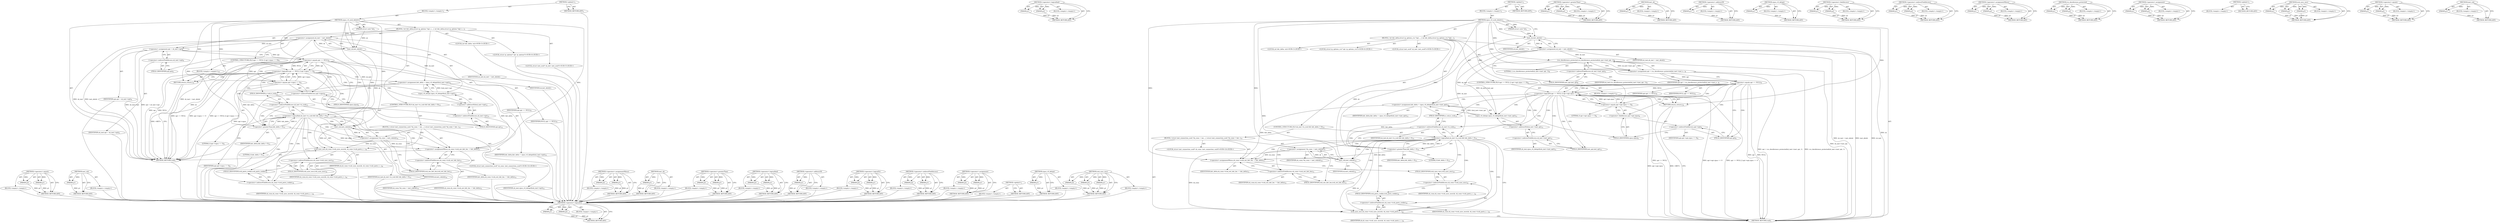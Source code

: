 digraph "inet_csk" {
vulnerable_113 [label=<(METHOD,&lt;operator&gt;.equals)>];
vulnerable_114 [label=<(PARAM,p1)>];
vulnerable_115 [label=<(PARAM,p2)>];
vulnerable_116 [label=<(BLOCK,&lt;empty&gt;,&lt;empty&gt;)>];
vulnerable_117 [label=<(METHOD_RETURN,ANY)>];
vulnerable_136 [label=<(METHOD,inet_csk)>];
vulnerable_137 [label=<(PARAM,p1)>];
vulnerable_138 [label=<(BLOCK,&lt;empty&gt;,&lt;empty&gt;)>];
vulnerable_139 [label=<(METHOD_RETURN,ANY)>];
vulnerable_6 [label=<(METHOD,&lt;global&gt;)<SUB>1</SUB>>];
vulnerable_7 [label=<(BLOCK,&lt;empty&gt;,&lt;empty&gt;)<SUB>1</SUB>>];
vulnerable_8 [label=<(METHOD,cipso_v4_sock_delattr)<SUB>1</SUB>>];
vulnerable_9 [label=<(PARAM,struct sock *sk)<SUB>1</SUB>>];
vulnerable_10 [label=<(BLOCK,{
 	int hdr_delta;
	struct ip_options *opt;
 	s...,{
 	int hdr_delta;
	struct ip_options *opt;
 	s...)<SUB>2</SUB>>];
vulnerable_11 [label="<(LOCAL,int hdr_delta: int)<SUB>3</SUB>>"];
vulnerable_12 [label="<(LOCAL,struct ip_options* opt: ip_options*)<SUB>4</SUB>>"];
vulnerable_13 [label="<(LOCAL,struct inet_sock* sk_inet: inet_sock*)<SUB>5</SUB>>"];
vulnerable_14 [label=<(&lt;operator&gt;.assignment,sk_inet = inet_sk(sk))<SUB>7</SUB>>];
vulnerable_15 [label=<(IDENTIFIER,sk_inet,sk_inet = inet_sk(sk))<SUB>7</SUB>>];
vulnerable_16 [label=<(inet_sk,inet_sk(sk))<SUB>7</SUB>>];
vulnerable_17 [label=<(IDENTIFIER,sk,inet_sk(sk))<SUB>7</SUB>>];
vulnerable_18 [label=<(&lt;operator&gt;.assignment,opt = sk_inet-&gt;opt)<SUB>8</SUB>>];
vulnerable_19 [label=<(IDENTIFIER,opt,opt = sk_inet-&gt;opt)<SUB>8</SUB>>];
vulnerable_20 [label=<(&lt;operator&gt;.indirectFieldAccess,sk_inet-&gt;opt)<SUB>8</SUB>>];
vulnerable_21 [label=<(IDENTIFIER,sk_inet,opt = sk_inet-&gt;opt)<SUB>8</SUB>>];
vulnerable_22 [label=<(FIELD_IDENTIFIER,opt,opt)<SUB>8</SUB>>];
vulnerable_23 [label=<(CONTROL_STRUCTURE,IF,if (opt == NULL || opt-&gt;cipso == 0))<SUB>9</SUB>>];
vulnerable_24 [label=<(&lt;operator&gt;.logicalOr,opt == NULL || opt-&gt;cipso == 0)<SUB>9</SUB>>];
vulnerable_25 [label=<(&lt;operator&gt;.equals,opt == NULL)<SUB>9</SUB>>];
vulnerable_26 [label=<(IDENTIFIER,opt,opt == NULL)<SUB>9</SUB>>];
vulnerable_27 [label=<(IDENTIFIER,NULL,opt == NULL)<SUB>9</SUB>>];
vulnerable_28 [label=<(&lt;operator&gt;.equals,opt-&gt;cipso == 0)<SUB>9</SUB>>];
vulnerable_29 [label=<(&lt;operator&gt;.indirectFieldAccess,opt-&gt;cipso)<SUB>9</SUB>>];
vulnerable_30 [label=<(IDENTIFIER,opt,opt-&gt;cipso == 0)<SUB>9</SUB>>];
vulnerable_31 [label=<(FIELD_IDENTIFIER,cipso,cipso)<SUB>9</SUB>>];
vulnerable_32 [label=<(LITERAL,0,opt-&gt;cipso == 0)<SUB>9</SUB>>];
vulnerable_33 [label=<(BLOCK,&lt;empty&gt;,&lt;empty&gt;)<SUB>10</SUB>>];
vulnerable_34 [label=<(RETURN,return;,return;)<SUB>10</SUB>>];
vulnerable_35 [label=<(&lt;operator&gt;.assignment,hdr_delta = cipso_v4_delopt(&amp;sk_inet-&gt;opt))<SUB>12</SUB>>];
vulnerable_36 [label=<(IDENTIFIER,hdr_delta,hdr_delta = cipso_v4_delopt(&amp;sk_inet-&gt;opt))<SUB>12</SUB>>];
vulnerable_37 [label=<(cipso_v4_delopt,cipso_v4_delopt(&amp;sk_inet-&gt;opt))<SUB>12</SUB>>];
vulnerable_38 [label=<(&lt;operator&gt;.addressOf,&amp;sk_inet-&gt;opt)<SUB>12</SUB>>];
vulnerable_39 [label=<(&lt;operator&gt;.indirectFieldAccess,sk_inet-&gt;opt)<SUB>12</SUB>>];
vulnerable_40 [label=<(IDENTIFIER,sk_inet,cipso_v4_delopt(&amp;sk_inet-&gt;opt))<SUB>12</SUB>>];
vulnerable_41 [label=<(FIELD_IDENTIFIER,opt,opt)<SUB>12</SUB>>];
vulnerable_42 [label=<(CONTROL_STRUCTURE,IF,if (sk_inet-&gt;is_icsk &amp;&amp; hdr_delta &gt; 0))<SUB>13</SUB>>];
vulnerable_43 [label=<(&lt;operator&gt;.logicalAnd,sk_inet-&gt;is_icsk &amp;&amp; hdr_delta &gt; 0)<SUB>13</SUB>>];
vulnerable_44 [label=<(&lt;operator&gt;.indirectFieldAccess,sk_inet-&gt;is_icsk)<SUB>13</SUB>>];
vulnerable_45 [label=<(IDENTIFIER,sk_inet,sk_inet-&gt;is_icsk &amp;&amp; hdr_delta &gt; 0)<SUB>13</SUB>>];
vulnerable_46 [label=<(FIELD_IDENTIFIER,is_icsk,is_icsk)<SUB>13</SUB>>];
vulnerable_47 [label=<(&lt;operator&gt;.greaterThan,hdr_delta &gt; 0)<SUB>13</SUB>>];
vulnerable_48 [label=<(IDENTIFIER,hdr_delta,hdr_delta &gt; 0)<SUB>13</SUB>>];
vulnerable_49 [label=<(LITERAL,0,hdr_delta &gt; 0)<SUB>13</SUB>>];
vulnerable_50 [label=<(BLOCK,{
 		struct inet_connection_sock *sk_conn = ine...,{
 		struct inet_connection_sock *sk_conn = ine...)<SUB>13</SUB>>];
vulnerable_51 [label="<(LOCAL,struct inet_connection_sock* sk_conn: inet_connection_sock*)<SUB>14</SUB>>"];
vulnerable_52 [label=<(&lt;operator&gt;.assignment,*sk_conn = inet_csk(sk))<SUB>14</SUB>>];
vulnerable_53 [label=<(IDENTIFIER,sk_conn,*sk_conn = inet_csk(sk))<SUB>14</SUB>>];
vulnerable_54 [label=<(inet_csk,inet_csk(sk))<SUB>14</SUB>>];
vulnerable_55 [label=<(IDENTIFIER,sk,inet_csk(sk))<SUB>14</SUB>>];
vulnerable_56 [label=<(&lt;operator&gt;.assignmentMinus,sk_conn-&gt;icsk_ext_hdr_len -= hdr_delta)<SUB>15</SUB>>];
vulnerable_57 [label=<(&lt;operator&gt;.indirectFieldAccess,sk_conn-&gt;icsk_ext_hdr_len)<SUB>15</SUB>>];
vulnerable_58 [label=<(IDENTIFIER,sk_conn,sk_conn-&gt;icsk_ext_hdr_len -= hdr_delta)<SUB>15</SUB>>];
vulnerable_59 [label=<(FIELD_IDENTIFIER,icsk_ext_hdr_len,icsk_ext_hdr_len)<SUB>15</SUB>>];
vulnerable_60 [label=<(IDENTIFIER,hdr_delta,sk_conn-&gt;icsk_ext_hdr_len -= hdr_delta)<SUB>15</SUB>>];
vulnerable_61 [label=<(icsk_sync_mss,sk_conn-&gt;icsk_sync_mss(sk, sk_conn-&gt;icsk_pmtu_c...)<SUB>16</SUB>>];
vulnerable_62 [label=<(&lt;operator&gt;.indirectFieldAccess,sk_conn-&gt;icsk_sync_mss)<SUB>16</SUB>>];
vulnerable_63 [label=<(IDENTIFIER,sk_conn,sk_conn-&gt;icsk_sync_mss(sk, sk_conn-&gt;icsk_pmtu_c...)<SUB>16</SUB>>];
vulnerable_64 [label=<(FIELD_IDENTIFIER,icsk_sync_mss,icsk_sync_mss)<SUB>16</SUB>>];
vulnerable_65 [label=<(IDENTIFIER,sk,sk_conn-&gt;icsk_sync_mss(sk, sk_conn-&gt;icsk_pmtu_c...)<SUB>16</SUB>>];
vulnerable_66 [label=<(&lt;operator&gt;.indirectFieldAccess,sk_conn-&gt;icsk_pmtu_cookie)<SUB>16</SUB>>];
vulnerable_67 [label=<(IDENTIFIER,sk_conn,sk_conn-&gt;icsk_sync_mss(sk, sk_conn-&gt;icsk_pmtu_c...)<SUB>16</SUB>>];
vulnerable_68 [label=<(FIELD_IDENTIFIER,icsk_pmtu_cookie,icsk_pmtu_cookie)<SUB>16</SUB>>];
vulnerable_69 [label=<(METHOD_RETURN,void)<SUB>1</SUB>>];
vulnerable_71 [label=<(METHOD_RETURN,ANY)<SUB>1</SUB>>];
vulnerable_140 [label=<(METHOD,&lt;operator&gt;.assignmentMinus)>];
vulnerable_141 [label=<(PARAM,p1)>];
vulnerable_142 [label=<(PARAM,p2)>];
vulnerable_143 [label=<(BLOCK,&lt;empty&gt;,&lt;empty&gt;)>];
vulnerable_144 [label=<(METHOD_RETURN,ANY)>];
vulnerable_99 [label=<(METHOD,inet_sk)>];
vulnerable_100 [label=<(PARAM,p1)>];
vulnerable_101 [label=<(BLOCK,&lt;empty&gt;,&lt;empty&gt;)>];
vulnerable_102 [label=<(METHOD_RETURN,ANY)>];
vulnerable_131 [label=<(METHOD,&lt;operator&gt;.greaterThan)>];
vulnerable_132 [label=<(PARAM,p1)>];
vulnerable_133 [label=<(PARAM,p2)>];
vulnerable_134 [label=<(BLOCK,&lt;empty&gt;,&lt;empty&gt;)>];
vulnerable_135 [label=<(METHOD_RETURN,ANY)>];
vulnerable_126 [label=<(METHOD,&lt;operator&gt;.logicalAnd)>];
vulnerable_127 [label=<(PARAM,p1)>];
vulnerable_128 [label=<(PARAM,p2)>];
vulnerable_129 [label=<(BLOCK,&lt;empty&gt;,&lt;empty&gt;)>];
vulnerable_130 [label=<(METHOD_RETURN,ANY)>];
vulnerable_122 [label=<(METHOD,&lt;operator&gt;.addressOf)>];
vulnerable_123 [label=<(PARAM,p1)>];
vulnerable_124 [label=<(BLOCK,&lt;empty&gt;,&lt;empty&gt;)>];
vulnerable_125 [label=<(METHOD_RETURN,ANY)>];
vulnerable_108 [label=<(METHOD,&lt;operator&gt;.logicalOr)>];
vulnerable_109 [label=<(PARAM,p1)>];
vulnerable_110 [label=<(PARAM,p2)>];
vulnerable_111 [label=<(BLOCK,&lt;empty&gt;,&lt;empty&gt;)>];
vulnerable_112 [label=<(METHOD_RETURN,ANY)>];
vulnerable_103 [label=<(METHOD,&lt;operator&gt;.indirectFieldAccess)>];
vulnerable_104 [label=<(PARAM,p1)>];
vulnerable_105 [label=<(PARAM,p2)>];
vulnerable_106 [label=<(BLOCK,&lt;empty&gt;,&lt;empty&gt;)>];
vulnerable_107 [label=<(METHOD_RETURN,ANY)>];
vulnerable_94 [label=<(METHOD,&lt;operator&gt;.assignment)>];
vulnerable_95 [label=<(PARAM,p1)>];
vulnerable_96 [label=<(PARAM,p2)>];
vulnerable_97 [label=<(BLOCK,&lt;empty&gt;,&lt;empty&gt;)>];
vulnerable_98 [label=<(METHOD_RETURN,ANY)>];
vulnerable_88 [label=<(METHOD,&lt;global&gt;)<SUB>1</SUB>>];
vulnerable_89 [label=<(BLOCK,&lt;empty&gt;,&lt;empty&gt;)>];
vulnerable_90 [label=<(METHOD_RETURN,ANY)>];
vulnerable_118 [label=<(METHOD,cipso_v4_delopt)>];
vulnerable_119 [label=<(PARAM,p1)>];
vulnerable_120 [label=<(BLOCK,&lt;empty&gt;,&lt;empty&gt;)>];
vulnerable_121 [label=<(METHOD_RETURN,ANY)>];
vulnerable_145 [label=<(METHOD,icsk_sync_mss)>];
vulnerable_146 [label=<(PARAM,p1)>];
vulnerable_147 [label=<(PARAM,p2)>];
vulnerable_148 [label=<(PARAM,p3)>];
vulnerable_149 [label=<(BLOCK,&lt;empty&gt;,&lt;empty&gt;)>];
vulnerable_150 [label=<(METHOD_RETURN,ANY)>];
fixed_117 [label=<(METHOD,&lt;operator&gt;.logicalOr)>];
fixed_118 [label=<(PARAM,p1)>];
fixed_119 [label=<(PARAM,p2)>];
fixed_120 [label=<(BLOCK,&lt;empty&gt;,&lt;empty&gt;)>];
fixed_121 [label=<(METHOD_RETURN,ANY)>];
fixed_140 [label=<(METHOD,&lt;operator&gt;.logicalAnd)>];
fixed_141 [label=<(PARAM,p1)>];
fixed_142 [label=<(PARAM,p2)>];
fixed_143 [label=<(BLOCK,&lt;empty&gt;,&lt;empty&gt;)>];
fixed_144 [label=<(METHOD_RETURN,ANY)>];
fixed_6 [label=<(METHOD,&lt;global&gt;)<SUB>1</SUB>>];
fixed_7 [label=<(BLOCK,&lt;empty&gt;,&lt;empty&gt;)<SUB>1</SUB>>];
fixed_8 [label=<(METHOD,cipso_v4_sock_delattr)<SUB>1</SUB>>];
fixed_9 [label=<(PARAM,struct sock *sk)<SUB>1</SUB>>];
fixed_10 [label=<(BLOCK,{
 	int hdr_delta;
	struct ip_options_rcu *opt;...,{
 	int hdr_delta;
	struct ip_options_rcu *opt;...)<SUB>2</SUB>>];
fixed_11 [label="<(LOCAL,int hdr_delta: int)<SUB>3</SUB>>"];
fixed_12 [label="<(LOCAL,struct ip_options_rcu* opt: ip_options_rcu*)<SUB>4</SUB>>"];
fixed_13 [label="<(LOCAL,struct inet_sock* sk_inet: inet_sock*)<SUB>5</SUB>>"];
fixed_14 [label=<(&lt;operator&gt;.assignment,sk_inet = inet_sk(sk))<SUB>7</SUB>>];
fixed_15 [label=<(IDENTIFIER,sk_inet,sk_inet = inet_sk(sk))<SUB>7</SUB>>];
fixed_16 [label=<(inet_sk,inet_sk(sk))<SUB>7</SUB>>];
fixed_17 [label=<(IDENTIFIER,sk,inet_sk(sk))<SUB>7</SUB>>];
fixed_18 [label=<(&lt;operator&gt;.assignment,opt = rcu_dereference_protected(sk_inet-&gt;inet_o...)<SUB>8</SUB>>];
fixed_19 [label=<(IDENTIFIER,opt,opt = rcu_dereference_protected(sk_inet-&gt;inet_o...)<SUB>8</SUB>>];
fixed_20 [label=<(rcu_dereference_protected,rcu_dereference_protected(sk_inet-&gt;inet_opt, 1))<SUB>8</SUB>>];
fixed_21 [label=<(&lt;operator&gt;.indirectFieldAccess,sk_inet-&gt;inet_opt)<SUB>8</SUB>>];
fixed_22 [label=<(IDENTIFIER,sk_inet,rcu_dereference_protected(sk_inet-&gt;inet_opt, 1))<SUB>8</SUB>>];
fixed_23 [label=<(FIELD_IDENTIFIER,inet_opt,inet_opt)<SUB>8</SUB>>];
fixed_24 [label=<(LITERAL,1,rcu_dereference_protected(sk_inet-&gt;inet_opt, 1))<SUB>8</SUB>>];
fixed_25 [label=<(CONTROL_STRUCTURE,IF,if (opt == NULL || opt-&gt;opt.cipso == 0))<SUB>9</SUB>>];
fixed_26 [label=<(&lt;operator&gt;.logicalOr,opt == NULL || opt-&gt;opt.cipso == 0)<SUB>9</SUB>>];
fixed_27 [label=<(&lt;operator&gt;.equals,opt == NULL)<SUB>9</SUB>>];
fixed_28 [label=<(IDENTIFIER,opt,opt == NULL)<SUB>9</SUB>>];
fixed_29 [label=<(IDENTIFIER,NULL,opt == NULL)<SUB>9</SUB>>];
fixed_30 [label=<(&lt;operator&gt;.equals,opt-&gt;opt.cipso == 0)<SUB>9</SUB>>];
fixed_31 [label=<(&lt;operator&gt;.fieldAccess,opt-&gt;opt.cipso)<SUB>9</SUB>>];
fixed_32 [label=<(&lt;operator&gt;.indirectFieldAccess,opt-&gt;opt)<SUB>9</SUB>>];
fixed_33 [label=<(IDENTIFIER,opt,opt-&gt;opt.cipso == 0)<SUB>9</SUB>>];
fixed_34 [label=<(FIELD_IDENTIFIER,opt,opt)<SUB>9</SUB>>];
fixed_35 [label=<(FIELD_IDENTIFIER,cipso,cipso)<SUB>9</SUB>>];
fixed_36 [label=<(LITERAL,0,opt-&gt;opt.cipso == 0)<SUB>9</SUB>>];
fixed_37 [label=<(BLOCK,&lt;empty&gt;,&lt;empty&gt;)<SUB>10</SUB>>];
fixed_38 [label=<(RETURN,return;,return;)<SUB>10</SUB>>];
fixed_39 [label=<(&lt;operator&gt;.assignment,hdr_delta = cipso_v4_delopt(&amp;sk_inet-&gt;inet_opt))<SUB>12</SUB>>];
fixed_40 [label=<(IDENTIFIER,hdr_delta,hdr_delta = cipso_v4_delopt(&amp;sk_inet-&gt;inet_opt))<SUB>12</SUB>>];
fixed_41 [label=<(cipso_v4_delopt,cipso_v4_delopt(&amp;sk_inet-&gt;inet_opt))<SUB>12</SUB>>];
fixed_42 [label=<(&lt;operator&gt;.addressOf,&amp;sk_inet-&gt;inet_opt)<SUB>12</SUB>>];
fixed_43 [label=<(&lt;operator&gt;.indirectFieldAccess,sk_inet-&gt;inet_opt)<SUB>12</SUB>>];
fixed_44 [label=<(IDENTIFIER,sk_inet,cipso_v4_delopt(&amp;sk_inet-&gt;inet_opt))<SUB>12</SUB>>];
fixed_45 [label=<(FIELD_IDENTIFIER,inet_opt,inet_opt)<SUB>12</SUB>>];
fixed_46 [label=<(CONTROL_STRUCTURE,IF,if (sk_inet-&gt;is_icsk &amp;&amp; hdr_delta &gt; 0))<SUB>13</SUB>>];
fixed_47 [label=<(&lt;operator&gt;.logicalAnd,sk_inet-&gt;is_icsk &amp;&amp; hdr_delta &gt; 0)<SUB>13</SUB>>];
fixed_48 [label=<(&lt;operator&gt;.indirectFieldAccess,sk_inet-&gt;is_icsk)<SUB>13</SUB>>];
fixed_49 [label=<(IDENTIFIER,sk_inet,sk_inet-&gt;is_icsk &amp;&amp; hdr_delta &gt; 0)<SUB>13</SUB>>];
fixed_50 [label=<(FIELD_IDENTIFIER,is_icsk,is_icsk)<SUB>13</SUB>>];
fixed_51 [label=<(&lt;operator&gt;.greaterThan,hdr_delta &gt; 0)<SUB>13</SUB>>];
fixed_52 [label=<(IDENTIFIER,hdr_delta,hdr_delta &gt; 0)<SUB>13</SUB>>];
fixed_53 [label=<(LITERAL,0,hdr_delta &gt; 0)<SUB>13</SUB>>];
fixed_54 [label=<(BLOCK,{
 		struct inet_connection_sock *sk_conn = ine...,{
 		struct inet_connection_sock *sk_conn = ine...)<SUB>13</SUB>>];
fixed_55 [label="<(LOCAL,struct inet_connection_sock* sk_conn: inet_connection_sock*)<SUB>14</SUB>>"];
fixed_56 [label=<(&lt;operator&gt;.assignment,*sk_conn = inet_csk(sk))<SUB>14</SUB>>];
fixed_57 [label=<(IDENTIFIER,sk_conn,*sk_conn = inet_csk(sk))<SUB>14</SUB>>];
fixed_58 [label=<(inet_csk,inet_csk(sk))<SUB>14</SUB>>];
fixed_59 [label=<(IDENTIFIER,sk,inet_csk(sk))<SUB>14</SUB>>];
fixed_60 [label=<(&lt;operator&gt;.assignmentMinus,sk_conn-&gt;icsk_ext_hdr_len -= hdr_delta)<SUB>15</SUB>>];
fixed_61 [label=<(&lt;operator&gt;.indirectFieldAccess,sk_conn-&gt;icsk_ext_hdr_len)<SUB>15</SUB>>];
fixed_62 [label=<(IDENTIFIER,sk_conn,sk_conn-&gt;icsk_ext_hdr_len -= hdr_delta)<SUB>15</SUB>>];
fixed_63 [label=<(FIELD_IDENTIFIER,icsk_ext_hdr_len,icsk_ext_hdr_len)<SUB>15</SUB>>];
fixed_64 [label=<(IDENTIFIER,hdr_delta,sk_conn-&gt;icsk_ext_hdr_len -= hdr_delta)<SUB>15</SUB>>];
fixed_65 [label=<(icsk_sync_mss,sk_conn-&gt;icsk_sync_mss(sk, sk_conn-&gt;icsk_pmtu_c...)<SUB>16</SUB>>];
fixed_66 [label=<(&lt;operator&gt;.indirectFieldAccess,sk_conn-&gt;icsk_sync_mss)<SUB>16</SUB>>];
fixed_67 [label=<(IDENTIFIER,sk_conn,sk_conn-&gt;icsk_sync_mss(sk, sk_conn-&gt;icsk_pmtu_c...)<SUB>16</SUB>>];
fixed_68 [label=<(FIELD_IDENTIFIER,icsk_sync_mss,icsk_sync_mss)<SUB>16</SUB>>];
fixed_69 [label=<(IDENTIFIER,sk,sk_conn-&gt;icsk_sync_mss(sk, sk_conn-&gt;icsk_pmtu_c...)<SUB>16</SUB>>];
fixed_70 [label=<(&lt;operator&gt;.indirectFieldAccess,sk_conn-&gt;icsk_pmtu_cookie)<SUB>16</SUB>>];
fixed_71 [label=<(IDENTIFIER,sk_conn,sk_conn-&gt;icsk_sync_mss(sk, sk_conn-&gt;icsk_pmtu_c...)<SUB>16</SUB>>];
fixed_72 [label=<(FIELD_IDENTIFIER,icsk_pmtu_cookie,icsk_pmtu_cookie)<SUB>16</SUB>>];
fixed_73 [label=<(METHOD_RETURN,void)<SUB>1</SUB>>];
fixed_75 [label=<(METHOD_RETURN,ANY)<SUB>1</SUB>>];
fixed_145 [label=<(METHOD,&lt;operator&gt;.greaterThan)>];
fixed_146 [label=<(PARAM,p1)>];
fixed_147 [label=<(PARAM,p2)>];
fixed_148 [label=<(BLOCK,&lt;empty&gt;,&lt;empty&gt;)>];
fixed_149 [label=<(METHOD_RETURN,ANY)>];
fixed_103 [label=<(METHOD,inet_sk)>];
fixed_104 [label=<(PARAM,p1)>];
fixed_105 [label=<(BLOCK,&lt;empty&gt;,&lt;empty&gt;)>];
fixed_106 [label=<(METHOD_RETURN,ANY)>];
fixed_136 [label=<(METHOD,&lt;operator&gt;.addressOf)>];
fixed_137 [label=<(PARAM,p1)>];
fixed_138 [label=<(BLOCK,&lt;empty&gt;,&lt;empty&gt;)>];
fixed_139 [label=<(METHOD_RETURN,ANY)>];
fixed_132 [label=<(METHOD,cipso_v4_delopt)>];
fixed_133 [label=<(PARAM,p1)>];
fixed_134 [label=<(BLOCK,&lt;empty&gt;,&lt;empty&gt;)>];
fixed_135 [label=<(METHOD_RETURN,ANY)>];
fixed_127 [label=<(METHOD,&lt;operator&gt;.fieldAccess)>];
fixed_128 [label=<(PARAM,p1)>];
fixed_129 [label=<(PARAM,p2)>];
fixed_130 [label=<(BLOCK,&lt;empty&gt;,&lt;empty&gt;)>];
fixed_131 [label=<(METHOD_RETURN,ANY)>];
fixed_112 [label=<(METHOD,&lt;operator&gt;.indirectFieldAccess)>];
fixed_113 [label=<(PARAM,p1)>];
fixed_114 [label=<(PARAM,p2)>];
fixed_115 [label=<(BLOCK,&lt;empty&gt;,&lt;empty&gt;)>];
fixed_116 [label=<(METHOD_RETURN,ANY)>];
fixed_154 [label=<(METHOD,&lt;operator&gt;.assignmentMinus)>];
fixed_155 [label=<(PARAM,p1)>];
fixed_156 [label=<(PARAM,p2)>];
fixed_157 [label=<(BLOCK,&lt;empty&gt;,&lt;empty&gt;)>];
fixed_158 [label=<(METHOD_RETURN,ANY)>];
fixed_107 [label=<(METHOD,rcu_dereference_protected)>];
fixed_108 [label=<(PARAM,p1)>];
fixed_109 [label=<(PARAM,p2)>];
fixed_110 [label=<(BLOCK,&lt;empty&gt;,&lt;empty&gt;)>];
fixed_111 [label=<(METHOD_RETURN,ANY)>];
fixed_98 [label=<(METHOD,&lt;operator&gt;.assignment)>];
fixed_99 [label=<(PARAM,p1)>];
fixed_100 [label=<(PARAM,p2)>];
fixed_101 [label=<(BLOCK,&lt;empty&gt;,&lt;empty&gt;)>];
fixed_102 [label=<(METHOD_RETURN,ANY)>];
fixed_92 [label=<(METHOD,&lt;global&gt;)<SUB>1</SUB>>];
fixed_93 [label=<(BLOCK,&lt;empty&gt;,&lt;empty&gt;)>];
fixed_94 [label=<(METHOD_RETURN,ANY)>];
fixed_159 [label=<(METHOD,icsk_sync_mss)>];
fixed_160 [label=<(PARAM,p1)>];
fixed_161 [label=<(PARAM,p2)>];
fixed_162 [label=<(PARAM,p3)>];
fixed_163 [label=<(BLOCK,&lt;empty&gt;,&lt;empty&gt;)>];
fixed_164 [label=<(METHOD_RETURN,ANY)>];
fixed_122 [label=<(METHOD,&lt;operator&gt;.equals)>];
fixed_123 [label=<(PARAM,p1)>];
fixed_124 [label=<(PARAM,p2)>];
fixed_125 [label=<(BLOCK,&lt;empty&gt;,&lt;empty&gt;)>];
fixed_126 [label=<(METHOD_RETURN,ANY)>];
fixed_150 [label=<(METHOD,inet_csk)>];
fixed_151 [label=<(PARAM,p1)>];
fixed_152 [label=<(BLOCK,&lt;empty&gt;,&lt;empty&gt;)>];
fixed_153 [label=<(METHOD_RETURN,ANY)>];
vulnerable_113 -> vulnerable_114  [key=0, label="AST: "];
vulnerable_113 -> vulnerable_114  [key=1, label="DDG: "];
vulnerable_113 -> vulnerable_116  [key=0, label="AST: "];
vulnerable_113 -> vulnerable_115  [key=0, label="AST: "];
vulnerable_113 -> vulnerable_115  [key=1, label="DDG: "];
vulnerable_113 -> vulnerable_117  [key=0, label="AST: "];
vulnerable_113 -> vulnerable_117  [key=1, label="CFG: "];
vulnerable_114 -> vulnerable_117  [key=0, label="DDG: p1"];
vulnerable_115 -> vulnerable_117  [key=0, label="DDG: p2"];
vulnerable_116 -> fixed_117  [key=0];
vulnerable_117 -> fixed_117  [key=0];
vulnerable_136 -> vulnerable_137  [key=0, label="AST: "];
vulnerable_136 -> vulnerable_137  [key=1, label="DDG: "];
vulnerable_136 -> vulnerable_138  [key=0, label="AST: "];
vulnerable_136 -> vulnerable_139  [key=0, label="AST: "];
vulnerable_136 -> vulnerable_139  [key=1, label="CFG: "];
vulnerable_137 -> vulnerable_139  [key=0, label="DDG: p1"];
vulnerable_138 -> fixed_117  [key=0];
vulnerable_139 -> fixed_117  [key=0];
vulnerable_6 -> vulnerable_7  [key=0, label="AST: "];
vulnerable_6 -> vulnerable_71  [key=0, label="AST: "];
vulnerable_6 -> vulnerable_71  [key=1, label="CFG: "];
vulnerable_7 -> vulnerable_8  [key=0, label="AST: "];
vulnerable_8 -> vulnerable_9  [key=0, label="AST: "];
vulnerable_8 -> vulnerable_9  [key=1, label="DDG: "];
vulnerable_8 -> vulnerable_10  [key=0, label="AST: "];
vulnerable_8 -> vulnerable_69  [key=0, label="AST: "];
vulnerable_8 -> vulnerable_16  [key=0, label="CFG: "];
vulnerable_8 -> vulnerable_16  [key=1, label="DDG: "];
vulnerable_8 -> vulnerable_34  [key=0, label="DDG: "];
vulnerable_8 -> vulnerable_56  [key=0, label="DDG: "];
vulnerable_8 -> vulnerable_25  [key=0, label="DDG: "];
vulnerable_8 -> vulnerable_28  [key=0, label="DDG: "];
vulnerable_8 -> vulnerable_47  [key=0, label="DDG: "];
vulnerable_8 -> vulnerable_61  [key=0, label="DDG: "];
vulnerable_8 -> vulnerable_54  [key=0, label="DDG: "];
vulnerable_9 -> vulnerable_16  [key=0, label="DDG: sk"];
vulnerable_10 -> vulnerable_11  [key=0, label="AST: "];
vulnerable_10 -> vulnerable_12  [key=0, label="AST: "];
vulnerable_10 -> vulnerable_13  [key=0, label="AST: "];
vulnerable_10 -> vulnerable_14  [key=0, label="AST: "];
vulnerable_10 -> vulnerable_18  [key=0, label="AST: "];
vulnerable_10 -> vulnerable_23  [key=0, label="AST: "];
vulnerable_10 -> vulnerable_35  [key=0, label="AST: "];
vulnerable_10 -> vulnerable_42  [key=0, label="AST: "];
vulnerable_11 -> fixed_117  [key=0];
vulnerable_12 -> fixed_117  [key=0];
vulnerable_13 -> fixed_117  [key=0];
vulnerable_14 -> vulnerable_15  [key=0, label="AST: "];
vulnerable_14 -> vulnerable_16  [key=0, label="AST: "];
vulnerable_14 -> vulnerable_22  [key=0, label="CFG: "];
vulnerable_14 -> vulnerable_69  [key=0, label="DDG: sk_inet"];
vulnerable_14 -> vulnerable_69  [key=1, label="DDG: inet_sk(sk)"];
vulnerable_14 -> vulnerable_69  [key=2, label="DDG: sk_inet = inet_sk(sk)"];
vulnerable_14 -> vulnerable_18  [key=0, label="DDG: sk_inet"];
vulnerable_14 -> vulnerable_37  [key=0, label="DDG: sk_inet"];
vulnerable_14 -> vulnerable_43  [key=0, label="DDG: sk_inet"];
vulnerable_15 -> fixed_117  [key=0];
vulnerable_16 -> vulnerable_17  [key=0, label="AST: "];
vulnerable_16 -> vulnerable_14  [key=0, label="CFG: "];
vulnerable_16 -> vulnerable_14  [key=1, label="DDG: sk"];
vulnerable_16 -> vulnerable_69  [key=0, label="DDG: sk"];
vulnerable_16 -> vulnerable_54  [key=0, label="DDG: sk"];
vulnerable_17 -> fixed_117  [key=0];
vulnerable_18 -> vulnerable_19  [key=0, label="AST: "];
vulnerable_18 -> vulnerable_20  [key=0, label="AST: "];
vulnerable_18 -> vulnerable_25  [key=0, label="CFG: "];
vulnerable_18 -> vulnerable_25  [key=1, label="DDG: opt"];
vulnerable_18 -> vulnerable_69  [key=0, label="DDG: sk_inet-&gt;opt"];
vulnerable_18 -> vulnerable_69  [key=1, label="DDG: opt = sk_inet-&gt;opt"];
vulnerable_19 -> fixed_117  [key=0];
vulnerable_20 -> vulnerable_21  [key=0, label="AST: "];
vulnerable_20 -> vulnerable_22  [key=0, label="AST: "];
vulnerable_20 -> vulnerable_18  [key=0, label="CFG: "];
vulnerable_21 -> fixed_117  [key=0];
vulnerable_22 -> vulnerable_20  [key=0, label="CFG: "];
vulnerable_23 -> vulnerable_24  [key=0, label="AST: "];
vulnerable_23 -> vulnerable_33  [key=0, label="AST: "];
vulnerable_24 -> vulnerable_25  [key=0, label="AST: "];
vulnerable_24 -> vulnerable_28  [key=0, label="AST: "];
vulnerable_24 -> vulnerable_34  [key=0, label="CFG: "];
vulnerable_24 -> vulnerable_34  [key=1, label="CDG: "];
vulnerable_24 -> vulnerable_41  [key=0, label="CFG: "];
vulnerable_24 -> vulnerable_41  [key=1, label="CDG: "];
vulnerable_24 -> vulnerable_69  [key=0, label="DDG: opt == NULL"];
vulnerable_24 -> vulnerable_69  [key=1, label="DDG: opt-&gt;cipso == 0"];
vulnerable_24 -> vulnerable_69  [key=2, label="DDG: opt == NULL || opt-&gt;cipso == 0"];
vulnerable_24 -> vulnerable_37  [key=0, label="CDG: "];
vulnerable_24 -> vulnerable_46  [key=0, label="CDG: "];
vulnerable_24 -> vulnerable_38  [key=0, label="CDG: "];
vulnerable_24 -> vulnerable_44  [key=0, label="CDG: "];
vulnerable_24 -> vulnerable_35  [key=0, label="CDG: "];
vulnerable_24 -> vulnerable_39  [key=0, label="CDG: "];
vulnerable_24 -> vulnerable_43  [key=0, label="CDG: "];
vulnerable_25 -> vulnerable_26  [key=0, label="AST: "];
vulnerable_25 -> vulnerable_27  [key=0, label="AST: "];
vulnerable_25 -> vulnerable_24  [key=0, label="CFG: "];
vulnerable_25 -> vulnerable_24  [key=1, label="DDG: opt"];
vulnerable_25 -> vulnerable_24  [key=2, label="DDG: NULL"];
vulnerable_25 -> vulnerable_31  [key=0, label="CFG: "];
vulnerable_25 -> vulnerable_31  [key=1, label="CDG: "];
vulnerable_25 -> vulnerable_69  [key=0, label="DDG: opt"];
vulnerable_25 -> vulnerable_69  [key=1, label="DDG: NULL"];
vulnerable_25 -> vulnerable_28  [key=0, label="DDG: opt"];
vulnerable_25 -> vulnerable_28  [key=1, label="CDG: "];
vulnerable_25 -> vulnerable_29  [key=0, label="CDG: "];
vulnerable_26 -> fixed_117  [key=0];
vulnerable_27 -> fixed_117  [key=0];
vulnerable_28 -> vulnerable_29  [key=0, label="AST: "];
vulnerable_28 -> vulnerable_32  [key=0, label="AST: "];
vulnerable_28 -> vulnerable_24  [key=0, label="CFG: "];
vulnerable_28 -> vulnerable_24  [key=1, label="DDG: opt-&gt;cipso"];
vulnerable_28 -> vulnerable_24  [key=2, label="DDG: 0"];
vulnerable_28 -> vulnerable_69  [key=0, label="DDG: opt-&gt;cipso"];
vulnerable_29 -> vulnerable_30  [key=0, label="AST: "];
vulnerable_29 -> vulnerable_31  [key=0, label="AST: "];
vulnerable_29 -> vulnerable_28  [key=0, label="CFG: "];
vulnerable_30 -> fixed_117  [key=0];
vulnerable_31 -> vulnerable_29  [key=0, label="CFG: "];
vulnerable_32 -> fixed_117  [key=0];
vulnerable_33 -> vulnerable_34  [key=0, label="AST: "];
vulnerable_34 -> vulnerable_69  [key=0, label="CFG: "];
vulnerable_34 -> vulnerable_69  [key=1, label="DDG: &lt;RET&gt;"];
vulnerable_35 -> vulnerable_36  [key=0, label="AST: "];
vulnerable_35 -> vulnerable_37  [key=0, label="AST: "];
vulnerable_35 -> vulnerable_46  [key=0, label="CFG: "];
vulnerable_35 -> vulnerable_56  [key=0, label="DDG: hdr_delta"];
vulnerable_35 -> vulnerable_47  [key=0, label="DDG: hdr_delta"];
vulnerable_36 -> fixed_117  [key=0];
vulnerable_37 -> vulnerable_38  [key=0, label="AST: "];
vulnerable_37 -> vulnerable_35  [key=0, label="CFG: "];
vulnerable_37 -> vulnerable_35  [key=1, label="DDG: &amp;sk_inet-&gt;opt"];
vulnerable_38 -> vulnerable_39  [key=0, label="AST: "];
vulnerable_38 -> vulnerable_37  [key=0, label="CFG: "];
vulnerable_39 -> vulnerable_40  [key=0, label="AST: "];
vulnerable_39 -> vulnerable_41  [key=0, label="AST: "];
vulnerable_39 -> vulnerable_38  [key=0, label="CFG: "];
vulnerable_40 -> fixed_117  [key=0];
vulnerable_41 -> vulnerable_39  [key=0, label="CFG: "];
vulnerable_42 -> vulnerable_43  [key=0, label="AST: "];
vulnerable_42 -> vulnerable_50  [key=0, label="AST: "];
vulnerable_43 -> vulnerable_44  [key=0, label="AST: "];
vulnerable_43 -> vulnerable_47  [key=0, label="AST: "];
vulnerable_43 -> vulnerable_69  [key=0, label="CFG: "];
vulnerable_43 -> vulnerable_54  [key=0, label="CFG: "];
vulnerable_43 -> vulnerable_54  [key=1, label="CDG: "];
vulnerable_43 -> vulnerable_68  [key=0, label="CDG: "];
vulnerable_43 -> vulnerable_61  [key=0, label="CDG: "];
vulnerable_43 -> vulnerable_64  [key=0, label="CDG: "];
vulnerable_43 -> vulnerable_57  [key=0, label="CDG: "];
vulnerable_43 -> vulnerable_66  [key=0, label="CDG: "];
vulnerable_43 -> vulnerable_52  [key=0, label="CDG: "];
vulnerable_43 -> vulnerable_56  [key=0, label="CDG: "];
vulnerable_43 -> vulnerable_59  [key=0, label="CDG: "];
vulnerable_43 -> vulnerable_62  [key=0, label="CDG: "];
vulnerable_44 -> vulnerable_45  [key=0, label="AST: "];
vulnerable_44 -> vulnerable_46  [key=0, label="AST: "];
vulnerable_44 -> vulnerable_43  [key=0, label="CFG: "];
vulnerable_44 -> vulnerable_47  [key=0, label="CFG: "];
vulnerable_44 -> vulnerable_47  [key=1, label="CDG: "];
vulnerable_45 -> fixed_117  [key=0];
vulnerable_46 -> vulnerable_44  [key=0, label="CFG: "];
vulnerable_47 -> vulnerable_48  [key=0, label="AST: "];
vulnerable_47 -> vulnerable_49  [key=0, label="AST: "];
vulnerable_47 -> vulnerable_43  [key=0, label="CFG: "];
vulnerable_47 -> vulnerable_43  [key=1, label="DDG: hdr_delta"];
vulnerable_47 -> vulnerable_43  [key=2, label="DDG: 0"];
vulnerable_47 -> vulnerable_56  [key=0, label="DDG: hdr_delta"];
vulnerable_48 -> fixed_117  [key=0];
vulnerable_49 -> fixed_117  [key=0];
vulnerable_50 -> vulnerable_51  [key=0, label="AST: "];
vulnerable_50 -> vulnerable_52  [key=0, label="AST: "];
vulnerable_50 -> vulnerable_56  [key=0, label="AST: "];
vulnerable_50 -> vulnerable_61  [key=0, label="AST: "];
vulnerable_51 -> fixed_117  [key=0];
vulnerable_52 -> vulnerable_53  [key=0, label="AST: "];
vulnerable_52 -> vulnerable_54  [key=0, label="AST: "];
vulnerable_52 -> vulnerable_59  [key=0, label="CFG: "];
vulnerable_52 -> vulnerable_56  [key=0, label="DDG: sk_conn"];
vulnerable_52 -> vulnerable_61  [key=0, label="DDG: sk_conn"];
vulnerable_53 -> fixed_117  [key=0];
vulnerable_54 -> vulnerable_55  [key=0, label="AST: "];
vulnerable_54 -> vulnerable_52  [key=0, label="CFG: "];
vulnerable_54 -> vulnerable_52  [key=1, label="DDG: sk"];
vulnerable_54 -> vulnerable_61  [key=0, label="DDG: sk"];
vulnerable_55 -> fixed_117  [key=0];
vulnerable_56 -> vulnerable_57  [key=0, label="AST: "];
vulnerable_56 -> vulnerable_60  [key=0, label="AST: "];
vulnerable_56 -> vulnerable_64  [key=0, label="CFG: "];
vulnerable_57 -> vulnerable_58  [key=0, label="AST: "];
vulnerable_57 -> vulnerable_59  [key=0, label="AST: "];
vulnerable_57 -> vulnerable_56  [key=0, label="CFG: "];
vulnerable_58 -> fixed_117  [key=0];
vulnerable_59 -> vulnerable_57  [key=0, label="CFG: "];
vulnerable_60 -> fixed_117  [key=0];
vulnerable_61 -> vulnerable_62  [key=0, label="AST: "];
vulnerable_61 -> vulnerable_65  [key=0, label="AST: "];
vulnerable_61 -> vulnerable_66  [key=0, label="AST: "];
vulnerable_61 -> vulnerable_69  [key=0, label="CFG: "];
vulnerable_62 -> vulnerable_63  [key=0, label="AST: "];
vulnerable_62 -> vulnerable_64  [key=0, label="AST: "];
vulnerable_62 -> vulnerable_68  [key=0, label="CFG: "];
vulnerable_63 -> fixed_117  [key=0];
vulnerable_64 -> vulnerable_62  [key=0, label="CFG: "];
vulnerable_65 -> fixed_117  [key=0];
vulnerable_66 -> vulnerable_67  [key=0, label="AST: "];
vulnerable_66 -> vulnerable_68  [key=0, label="AST: "];
vulnerable_66 -> vulnerable_61  [key=0, label="CFG: "];
vulnerable_67 -> fixed_117  [key=0];
vulnerable_68 -> vulnerable_66  [key=0, label="CFG: "];
vulnerable_69 -> fixed_117  [key=0];
vulnerable_71 -> fixed_117  [key=0];
vulnerable_140 -> vulnerable_141  [key=0, label="AST: "];
vulnerable_140 -> vulnerable_141  [key=1, label="DDG: "];
vulnerable_140 -> vulnerable_143  [key=0, label="AST: "];
vulnerable_140 -> vulnerable_142  [key=0, label="AST: "];
vulnerable_140 -> vulnerable_142  [key=1, label="DDG: "];
vulnerable_140 -> vulnerable_144  [key=0, label="AST: "];
vulnerable_140 -> vulnerable_144  [key=1, label="CFG: "];
vulnerable_141 -> vulnerable_144  [key=0, label="DDG: p1"];
vulnerable_142 -> vulnerable_144  [key=0, label="DDG: p2"];
vulnerable_143 -> fixed_117  [key=0];
vulnerable_144 -> fixed_117  [key=0];
vulnerable_99 -> vulnerable_100  [key=0, label="AST: "];
vulnerable_99 -> vulnerable_100  [key=1, label="DDG: "];
vulnerable_99 -> vulnerable_101  [key=0, label="AST: "];
vulnerable_99 -> vulnerable_102  [key=0, label="AST: "];
vulnerable_99 -> vulnerable_102  [key=1, label="CFG: "];
vulnerable_100 -> vulnerable_102  [key=0, label="DDG: p1"];
vulnerable_101 -> fixed_117  [key=0];
vulnerable_102 -> fixed_117  [key=0];
vulnerable_131 -> vulnerable_132  [key=0, label="AST: "];
vulnerable_131 -> vulnerable_132  [key=1, label="DDG: "];
vulnerable_131 -> vulnerable_134  [key=0, label="AST: "];
vulnerable_131 -> vulnerable_133  [key=0, label="AST: "];
vulnerable_131 -> vulnerable_133  [key=1, label="DDG: "];
vulnerable_131 -> vulnerable_135  [key=0, label="AST: "];
vulnerable_131 -> vulnerable_135  [key=1, label="CFG: "];
vulnerable_132 -> vulnerable_135  [key=0, label="DDG: p1"];
vulnerable_133 -> vulnerable_135  [key=0, label="DDG: p2"];
vulnerable_134 -> fixed_117  [key=0];
vulnerable_135 -> fixed_117  [key=0];
vulnerable_126 -> vulnerable_127  [key=0, label="AST: "];
vulnerable_126 -> vulnerable_127  [key=1, label="DDG: "];
vulnerable_126 -> vulnerable_129  [key=0, label="AST: "];
vulnerable_126 -> vulnerable_128  [key=0, label="AST: "];
vulnerable_126 -> vulnerable_128  [key=1, label="DDG: "];
vulnerable_126 -> vulnerable_130  [key=0, label="AST: "];
vulnerable_126 -> vulnerable_130  [key=1, label="CFG: "];
vulnerable_127 -> vulnerable_130  [key=0, label="DDG: p1"];
vulnerable_128 -> vulnerable_130  [key=0, label="DDG: p2"];
vulnerable_129 -> fixed_117  [key=0];
vulnerable_130 -> fixed_117  [key=0];
vulnerable_122 -> vulnerable_123  [key=0, label="AST: "];
vulnerable_122 -> vulnerable_123  [key=1, label="DDG: "];
vulnerable_122 -> vulnerable_124  [key=0, label="AST: "];
vulnerable_122 -> vulnerable_125  [key=0, label="AST: "];
vulnerable_122 -> vulnerable_125  [key=1, label="CFG: "];
vulnerable_123 -> vulnerable_125  [key=0, label="DDG: p1"];
vulnerable_124 -> fixed_117  [key=0];
vulnerable_125 -> fixed_117  [key=0];
vulnerable_108 -> vulnerable_109  [key=0, label="AST: "];
vulnerable_108 -> vulnerable_109  [key=1, label="DDG: "];
vulnerable_108 -> vulnerable_111  [key=0, label="AST: "];
vulnerable_108 -> vulnerable_110  [key=0, label="AST: "];
vulnerable_108 -> vulnerable_110  [key=1, label="DDG: "];
vulnerable_108 -> vulnerable_112  [key=0, label="AST: "];
vulnerable_108 -> vulnerable_112  [key=1, label="CFG: "];
vulnerable_109 -> vulnerable_112  [key=0, label="DDG: p1"];
vulnerable_110 -> vulnerable_112  [key=0, label="DDG: p2"];
vulnerable_111 -> fixed_117  [key=0];
vulnerable_112 -> fixed_117  [key=0];
vulnerable_103 -> vulnerable_104  [key=0, label="AST: "];
vulnerable_103 -> vulnerable_104  [key=1, label="DDG: "];
vulnerable_103 -> vulnerable_106  [key=0, label="AST: "];
vulnerable_103 -> vulnerable_105  [key=0, label="AST: "];
vulnerable_103 -> vulnerable_105  [key=1, label="DDG: "];
vulnerable_103 -> vulnerable_107  [key=0, label="AST: "];
vulnerable_103 -> vulnerable_107  [key=1, label="CFG: "];
vulnerable_104 -> vulnerable_107  [key=0, label="DDG: p1"];
vulnerable_105 -> vulnerable_107  [key=0, label="DDG: p2"];
vulnerable_106 -> fixed_117  [key=0];
vulnerable_107 -> fixed_117  [key=0];
vulnerable_94 -> vulnerable_95  [key=0, label="AST: "];
vulnerable_94 -> vulnerable_95  [key=1, label="DDG: "];
vulnerable_94 -> vulnerable_97  [key=0, label="AST: "];
vulnerable_94 -> vulnerable_96  [key=0, label="AST: "];
vulnerable_94 -> vulnerable_96  [key=1, label="DDG: "];
vulnerable_94 -> vulnerable_98  [key=0, label="AST: "];
vulnerable_94 -> vulnerable_98  [key=1, label="CFG: "];
vulnerable_95 -> vulnerable_98  [key=0, label="DDG: p1"];
vulnerable_96 -> vulnerable_98  [key=0, label="DDG: p2"];
vulnerable_97 -> fixed_117  [key=0];
vulnerable_98 -> fixed_117  [key=0];
vulnerable_88 -> vulnerable_89  [key=0, label="AST: "];
vulnerable_88 -> vulnerable_90  [key=0, label="AST: "];
vulnerable_88 -> vulnerable_90  [key=1, label="CFG: "];
vulnerable_89 -> fixed_117  [key=0];
vulnerable_90 -> fixed_117  [key=0];
vulnerable_118 -> vulnerable_119  [key=0, label="AST: "];
vulnerable_118 -> vulnerable_119  [key=1, label="DDG: "];
vulnerable_118 -> vulnerable_120  [key=0, label="AST: "];
vulnerable_118 -> vulnerable_121  [key=0, label="AST: "];
vulnerable_118 -> vulnerable_121  [key=1, label="CFG: "];
vulnerable_119 -> vulnerable_121  [key=0, label="DDG: p1"];
vulnerable_120 -> fixed_117  [key=0];
vulnerable_121 -> fixed_117  [key=0];
vulnerable_145 -> vulnerable_146  [key=0, label="AST: "];
vulnerable_145 -> vulnerable_146  [key=1, label="DDG: "];
vulnerable_145 -> vulnerable_149  [key=0, label="AST: "];
vulnerable_145 -> vulnerable_147  [key=0, label="AST: "];
vulnerable_145 -> vulnerable_147  [key=1, label="DDG: "];
vulnerable_145 -> vulnerable_150  [key=0, label="AST: "];
vulnerable_145 -> vulnerable_150  [key=1, label="CFG: "];
vulnerable_145 -> vulnerable_148  [key=0, label="AST: "];
vulnerable_145 -> vulnerable_148  [key=1, label="DDG: "];
vulnerable_146 -> vulnerable_150  [key=0, label="DDG: p1"];
vulnerable_147 -> vulnerable_150  [key=0, label="DDG: p2"];
vulnerable_148 -> vulnerable_150  [key=0, label="DDG: p3"];
vulnerable_149 -> fixed_117  [key=0];
vulnerable_150 -> fixed_117  [key=0];
fixed_117 -> fixed_118  [key=0, label="AST: "];
fixed_117 -> fixed_118  [key=1, label="DDG: "];
fixed_117 -> fixed_120  [key=0, label="AST: "];
fixed_117 -> fixed_119  [key=0, label="AST: "];
fixed_117 -> fixed_119  [key=1, label="DDG: "];
fixed_117 -> fixed_121  [key=0, label="AST: "];
fixed_117 -> fixed_121  [key=1, label="CFG: "];
fixed_118 -> fixed_121  [key=0, label="DDG: p1"];
fixed_119 -> fixed_121  [key=0, label="DDG: p2"];
fixed_140 -> fixed_141  [key=0, label="AST: "];
fixed_140 -> fixed_141  [key=1, label="DDG: "];
fixed_140 -> fixed_143  [key=0, label="AST: "];
fixed_140 -> fixed_142  [key=0, label="AST: "];
fixed_140 -> fixed_142  [key=1, label="DDG: "];
fixed_140 -> fixed_144  [key=0, label="AST: "];
fixed_140 -> fixed_144  [key=1, label="CFG: "];
fixed_141 -> fixed_144  [key=0, label="DDG: p1"];
fixed_142 -> fixed_144  [key=0, label="DDG: p2"];
fixed_6 -> fixed_7  [key=0, label="AST: "];
fixed_6 -> fixed_75  [key=0, label="AST: "];
fixed_6 -> fixed_75  [key=1, label="CFG: "];
fixed_7 -> fixed_8  [key=0, label="AST: "];
fixed_8 -> fixed_9  [key=0, label="AST: "];
fixed_8 -> fixed_9  [key=1, label="DDG: "];
fixed_8 -> fixed_10  [key=0, label="AST: "];
fixed_8 -> fixed_73  [key=0, label="AST: "];
fixed_8 -> fixed_16  [key=0, label="CFG: "];
fixed_8 -> fixed_16  [key=1, label="DDG: "];
fixed_8 -> fixed_20  [key=0, label="DDG: "];
fixed_8 -> fixed_38  [key=0, label="DDG: "];
fixed_8 -> fixed_60  [key=0, label="DDG: "];
fixed_8 -> fixed_27  [key=0, label="DDG: "];
fixed_8 -> fixed_30  [key=0, label="DDG: "];
fixed_8 -> fixed_51  [key=0, label="DDG: "];
fixed_8 -> fixed_65  [key=0, label="DDG: "];
fixed_8 -> fixed_58  [key=0, label="DDG: "];
fixed_9 -> fixed_16  [key=0, label="DDG: sk"];
fixed_10 -> fixed_11  [key=0, label="AST: "];
fixed_10 -> fixed_12  [key=0, label="AST: "];
fixed_10 -> fixed_13  [key=0, label="AST: "];
fixed_10 -> fixed_14  [key=0, label="AST: "];
fixed_10 -> fixed_18  [key=0, label="AST: "];
fixed_10 -> fixed_25  [key=0, label="AST: "];
fixed_10 -> fixed_39  [key=0, label="AST: "];
fixed_10 -> fixed_46  [key=0, label="AST: "];
fixed_14 -> fixed_15  [key=0, label="AST: "];
fixed_14 -> fixed_16  [key=0, label="AST: "];
fixed_14 -> fixed_23  [key=0, label="CFG: "];
fixed_14 -> fixed_73  [key=0, label="DDG: sk_inet"];
fixed_14 -> fixed_73  [key=1, label="DDG: inet_sk(sk)"];
fixed_14 -> fixed_73  [key=2, label="DDG: sk_inet = inet_sk(sk)"];
fixed_14 -> fixed_20  [key=0, label="DDG: sk_inet"];
fixed_14 -> fixed_41  [key=0, label="DDG: sk_inet"];
fixed_14 -> fixed_47  [key=0, label="DDG: sk_inet"];
fixed_16 -> fixed_17  [key=0, label="AST: "];
fixed_16 -> fixed_14  [key=0, label="CFG: "];
fixed_16 -> fixed_14  [key=1, label="DDG: sk"];
fixed_16 -> fixed_73  [key=0, label="DDG: sk"];
fixed_16 -> fixed_58  [key=0, label="DDG: sk"];
fixed_18 -> fixed_19  [key=0, label="AST: "];
fixed_18 -> fixed_20  [key=0, label="AST: "];
fixed_18 -> fixed_27  [key=0, label="CFG: "];
fixed_18 -> fixed_27  [key=1, label="DDG: opt"];
fixed_18 -> fixed_73  [key=0, label="DDG: rcu_dereference_protected(sk_inet-&gt;inet_opt, 1)"];
fixed_18 -> fixed_73  [key=1, label="DDG: opt = rcu_dereference_protected(sk_inet-&gt;inet_opt, 1)"];
fixed_20 -> fixed_21  [key=0, label="AST: "];
fixed_20 -> fixed_24  [key=0, label="AST: "];
fixed_20 -> fixed_18  [key=0, label="CFG: "];
fixed_20 -> fixed_18  [key=1, label="DDG: sk_inet-&gt;inet_opt"];
fixed_20 -> fixed_18  [key=2, label="DDG: 1"];
fixed_20 -> fixed_73  [key=0, label="DDG: sk_inet-&gt;inet_opt"];
fixed_20 -> fixed_41  [key=0, label="DDG: sk_inet-&gt;inet_opt"];
fixed_21 -> fixed_22  [key=0, label="AST: "];
fixed_21 -> fixed_23  [key=0, label="AST: "];
fixed_21 -> fixed_20  [key=0, label="CFG: "];
fixed_23 -> fixed_21  [key=0, label="CFG: "];
fixed_25 -> fixed_26  [key=0, label="AST: "];
fixed_25 -> fixed_37  [key=0, label="AST: "];
fixed_26 -> fixed_27  [key=0, label="AST: "];
fixed_26 -> fixed_30  [key=0, label="AST: "];
fixed_26 -> fixed_38  [key=0, label="CFG: "];
fixed_26 -> fixed_38  [key=1, label="CDG: "];
fixed_26 -> fixed_45  [key=0, label="CFG: "];
fixed_26 -> fixed_45  [key=1, label="CDG: "];
fixed_26 -> fixed_73  [key=0, label="DDG: opt == NULL"];
fixed_26 -> fixed_73  [key=1, label="DDG: opt-&gt;opt.cipso == 0"];
fixed_26 -> fixed_73  [key=2, label="DDG: opt == NULL || opt-&gt;opt.cipso == 0"];
fixed_26 -> fixed_47  [key=0, label="CDG: "];
fixed_26 -> fixed_48  [key=0, label="CDG: "];
fixed_26 -> fixed_42  [key=0, label="CDG: "];
fixed_26 -> fixed_41  [key=0, label="CDG: "];
fixed_26 -> fixed_50  [key=0, label="CDG: "];
fixed_26 -> fixed_39  [key=0, label="CDG: "];
fixed_26 -> fixed_43  [key=0, label="CDG: "];
fixed_27 -> fixed_28  [key=0, label="AST: "];
fixed_27 -> fixed_29  [key=0, label="AST: "];
fixed_27 -> fixed_26  [key=0, label="CFG: "];
fixed_27 -> fixed_26  [key=1, label="DDG: opt"];
fixed_27 -> fixed_26  [key=2, label="DDG: NULL"];
fixed_27 -> fixed_34  [key=0, label="CFG: "];
fixed_27 -> fixed_34  [key=1, label="CDG: "];
fixed_27 -> fixed_73  [key=0, label="DDG: opt"];
fixed_27 -> fixed_73  [key=1, label="DDG: NULL"];
fixed_27 -> fixed_30  [key=0, label="CDG: "];
fixed_27 -> fixed_32  [key=0, label="CDG: "];
fixed_27 -> fixed_35  [key=0, label="CDG: "];
fixed_27 -> fixed_31  [key=0, label="CDG: "];
fixed_30 -> fixed_31  [key=0, label="AST: "];
fixed_30 -> fixed_36  [key=0, label="AST: "];
fixed_30 -> fixed_26  [key=0, label="CFG: "];
fixed_30 -> fixed_26  [key=1, label="DDG: opt-&gt;opt.cipso"];
fixed_30 -> fixed_26  [key=2, label="DDG: 0"];
fixed_30 -> fixed_73  [key=0, label="DDG: opt-&gt;opt.cipso"];
fixed_31 -> fixed_32  [key=0, label="AST: "];
fixed_31 -> fixed_35  [key=0, label="AST: "];
fixed_31 -> fixed_30  [key=0, label="CFG: "];
fixed_32 -> fixed_33  [key=0, label="AST: "];
fixed_32 -> fixed_34  [key=0, label="AST: "];
fixed_32 -> fixed_35  [key=0, label="CFG: "];
fixed_34 -> fixed_32  [key=0, label="CFG: "];
fixed_35 -> fixed_31  [key=0, label="CFG: "];
fixed_37 -> fixed_38  [key=0, label="AST: "];
fixed_38 -> fixed_73  [key=0, label="CFG: "];
fixed_38 -> fixed_73  [key=1, label="DDG: &lt;RET&gt;"];
fixed_39 -> fixed_40  [key=0, label="AST: "];
fixed_39 -> fixed_41  [key=0, label="AST: "];
fixed_39 -> fixed_50  [key=0, label="CFG: "];
fixed_39 -> fixed_60  [key=0, label="DDG: hdr_delta"];
fixed_39 -> fixed_51  [key=0, label="DDG: hdr_delta"];
fixed_41 -> fixed_42  [key=0, label="AST: "];
fixed_41 -> fixed_39  [key=0, label="CFG: "];
fixed_41 -> fixed_39  [key=1, label="DDG: &amp;sk_inet-&gt;inet_opt"];
fixed_42 -> fixed_43  [key=0, label="AST: "];
fixed_42 -> fixed_41  [key=0, label="CFG: "];
fixed_43 -> fixed_44  [key=0, label="AST: "];
fixed_43 -> fixed_45  [key=0, label="AST: "];
fixed_43 -> fixed_42  [key=0, label="CFG: "];
fixed_45 -> fixed_43  [key=0, label="CFG: "];
fixed_46 -> fixed_47  [key=0, label="AST: "];
fixed_46 -> fixed_54  [key=0, label="AST: "];
fixed_47 -> fixed_48  [key=0, label="AST: "];
fixed_47 -> fixed_51  [key=0, label="AST: "];
fixed_47 -> fixed_73  [key=0, label="CFG: "];
fixed_47 -> fixed_58  [key=0, label="CFG: "];
fixed_47 -> fixed_58  [key=1, label="CDG: "];
fixed_47 -> fixed_68  [key=0, label="CDG: "];
fixed_47 -> fixed_60  [key=0, label="CDG: "];
fixed_47 -> fixed_61  [key=0, label="CDG: "];
fixed_47 -> fixed_66  [key=0, label="CDG: "];
fixed_47 -> fixed_72  [key=0, label="CDG: "];
fixed_47 -> fixed_56  [key=0, label="CDG: "];
fixed_47 -> fixed_70  [key=0, label="CDG: "];
fixed_47 -> fixed_63  [key=0, label="CDG: "];
fixed_47 -> fixed_65  [key=0, label="CDG: "];
fixed_48 -> fixed_49  [key=0, label="AST: "];
fixed_48 -> fixed_50  [key=0, label="AST: "];
fixed_48 -> fixed_47  [key=0, label="CFG: "];
fixed_48 -> fixed_51  [key=0, label="CFG: "];
fixed_48 -> fixed_51  [key=1, label="CDG: "];
fixed_50 -> fixed_48  [key=0, label="CFG: "];
fixed_51 -> fixed_52  [key=0, label="AST: "];
fixed_51 -> fixed_53  [key=0, label="AST: "];
fixed_51 -> fixed_47  [key=0, label="CFG: "];
fixed_51 -> fixed_47  [key=1, label="DDG: hdr_delta"];
fixed_51 -> fixed_47  [key=2, label="DDG: 0"];
fixed_51 -> fixed_60  [key=0, label="DDG: hdr_delta"];
fixed_54 -> fixed_55  [key=0, label="AST: "];
fixed_54 -> fixed_56  [key=0, label="AST: "];
fixed_54 -> fixed_60  [key=0, label="AST: "];
fixed_54 -> fixed_65  [key=0, label="AST: "];
fixed_56 -> fixed_57  [key=0, label="AST: "];
fixed_56 -> fixed_58  [key=0, label="AST: "];
fixed_56 -> fixed_63  [key=0, label="CFG: "];
fixed_56 -> fixed_60  [key=0, label="DDG: sk_conn"];
fixed_56 -> fixed_65  [key=0, label="DDG: sk_conn"];
fixed_58 -> fixed_59  [key=0, label="AST: "];
fixed_58 -> fixed_56  [key=0, label="CFG: "];
fixed_58 -> fixed_56  [key=1, label="DDG: sk"];
fixed_58 -> fixed_65  [key=0, label="DDG: sk"];
fixed_60 -> fixed_61  [key=0, label="AST: "];
fixed_60 -> fixed_64  [key=0, label="AST: "];
fixed_60 -> fixed_68  [key=0, label="CFG: "];
fixed_61 -> fixed_62  [key=0, label="AST: "];
fixed_61 -> fixed_63  [key=0, label="AST: "];
fixed_61 -> fixed_60  [key=0, label="CFG: "];
fixed_63 -> fixed_61  [key=0, label="CFG: "];
fixed_65 -> fixed_66  [key=0, label="AST: "];
fixed_65 -> fixed_69  [key=0, label="AST: "];
fixed_65 -> fixed_70  [key=0, label="AST: "];
fixed_65 -> fixed_73  [key=0, label="CFG: "];
fixed_66 -> fixed_67  [key=0, label="AST: "];
fixed_66 -> fixed_68  [key=0, label="AST: "];
fixed_66 -> fixed_72  [key=0, label="CFG: "];
fixed_68 -> fixed_66  [key=0, label="CFG: "];
fixed_70 -> fixed_71  [key=0, label="AST: "];
fixed_70 -> fixed_72  [key=0, label="AST: "];
fixed_70 -> fixed_65  [key=0, label="CFG: "];
fixed_72 -> fixed_70  [key=0, label="CFG: "];
fixed_145 -> fixed_146  [key=0, label="AST: "];
fixed_145 -> fixed_146  [key=1, label="DDG: "];
fixed_145 -> fixed_148  [key=0, label="AST: "];
fixed_145 -> fixed_147  [key=0, label="AST: "];
fixed_145 -> fixed_147  [key=1, label="DDG: "];
fixed_145 -> fixed_149  [key=0, label="AST: "];
fixed_145 -> fixed_149  [key=1, label="CFG: "];
fixed_146 -> fixed_149  [key=0, label="DDG: p1"];
fixed_147 -> fixed_149  [key=0, label="DDG: p2"];
fixed_103 -> fixed_104  [key=0, label="AST: "];
fixed_103 -> fixed_104  [key=1, label="DDG: "];
fixed_103 -> fixed_105  [key=0, label="AST: "];
fixed_103 -> fixed_106  [key=0, label="AST: "];
fixed_103 -> fixed_106  [key=1, label="CFG: "];
fixed_104 -> fixed_106  [key=0, label="DDG: p1"];
fixed_136 -> fixed_137  [key=0, label="AST: "];
fixed_136 -> fixed_137  [key=1, label="DDG: "];
fixed_136 -> fixed_138  [key=0, label="AST: "];
fixed_136 -> fixed_139  [key=0, label="AST: "];
fixed_136 -> fixed_139  [key=1, label="CFG: "];
fixed_137 -> fixed_139  [key=0, label="DDG: p1"];
fixed_132 -> fixed_133  [key=0, label="AST: "];
fixed_132 -> fixed_133  [key=1, label="DDG: "];
fixed_132 -> fixed_134  [key=0, label="AST: "];
fixed_132 -> fixed_135  [key=0, label="AST: "];
fixed_132 -> fixed_135  [key=1, label="CFG: "];
fixed_133 -> fixed_135  [key=0, label="DDG: p1"];
fixed_127 -> fixed_128  [key=0, label="AST: "];
fixed_127 -> fixed_128  [key=1, label="DDG: "];
fixed_127 -> fixed_130  [key=0, label="AST: "];
fixed_127 -> fixed_129  [key=0, label="AST: "];
fixed_127 -> fixed_129  [key=1, label="DDG: "];
fixed_127 -> fixed_131  [key=0, label="AST: "];
fixed_127 -> fixed_131  [key=1, label="CFG: "];
fixed_128 -> fixed_131  [key=0, label="DDG: p1"];
fixed_129 -> fixed_131  [key=0, label="DDG: p2"];
fixed_112 -> fixed_113  [key=0, label="AST: "];
fixed_112 -> fixed_113  [key=1, label="DDG: "];
fixed_112 -> fixed_115  [key=0, label="AST: "];
fixed_112 -> fixed_114  [key=0, label="AST: "];
fixed_112 -> fixed_114  [key=1, label="DDG: "];
fixed_112 -> fixed_116  [key=0, label="AST: "];
fixed_112 -> fixed_116  [key=1, label="CFG: "];
fixed_113 -> fixed_116  [key=0, label="DDG: p1"];
fixed_114 -> fixed_116  [key=0, label="DDG: p2"];
fixed_154 -> fixed_155  [key=0, label="AST: "];
fixed_154 -> fixed_155  [key=1, label="DDG: "];
fixed_154 -> fixed_157  [key=0, label="AST: "];
fixed_154 -> fixed_156  [key=0, label="AST: "];
fixed_154 -> fixed_156  [key=1, label="DDG: "];
fixed_154 -> fixed_158  [key=0, label="AST: "];
fixed_154 -> fixed_158  [key=1, label="CFG: "];
fixed_155 -> fixed_158  [key=0, label="DDG: p1"];
fixed_156 -> fixed_158  [key=0, label="DDG: p2"];
fixed_107 -> fixed_108  [key=0, label="AST: "];
fixed_107 -> fixed_108  [key=1, label="DDG: "];
fixed_107 -> fixed_110  [key=0, label="AST: "];
fixed_107 -> fixed_109  [key=0, label="AST: "];
fixed_107 -> fixed_109  [key=1, label="DDG: "];
fixed_107 -> fixed_111  [key=0, label="AST: "];
fixed_107 -> fixed_111  [key=1, label="CFG: "];
fixed_108 -> fixed_111  [key=0, label="DDG: p1"];
fixed_109 -> fixed_111  [key=0, label="DDG: p2"];
fixed_98 -> fixed_99  [key=0, label="AST: "];
fixed_98 -> fixed_99  [key=1, label="DDG: "];
fixed_98 -> fixed_101  [key=0, label="AST: "];
fixed_98 -> fixed_100  [key=0, label="AST: "];
fixed_98 -> fixed_100  [key=1, label="DDG: "];
fixed_98 -> fixed_102  [key=0, label="AST: "];
fixed_98 -> fixed_102  [key=1, label="CFG: "];
fixed_99 -> fixed_102  [key=0, label="DDG: p1"];
fixed_100 -> fixed_102  [key=0, label="DDG: p2"];
fixed_92 -> fixed_93  [key=0, label="AST: "];
fixed_92 -> fixed_94  [key=0, label="AST: "];
fixed_92 -> fixed_94  [key=1, label="CFG: "];
fixed_159 -> fixed_160  [key=0, label="AST: "];
fixed_159 -> fixed_160  [key=1, label="DDG: "];
fixed_159 -> fixed_163  [key=0, label="AST: "];
fixed_159 -> fixed_161  [key=0, label="AST: "];
fixed_159 -> fixed_161  [key=1, label="DDG: "];
fixed_159 -> fixed_164  [key=0, label="AST: "];
fixed_159 -> fixed_164  [key=1, label="CFG: "];
fixed_159 -> fixed_162  [key=0, label="AST: "];
fixed_159 -> fixed_162  [key=1, label="DDG: "];
fixed_160 -> fixed_164  [key=0, label="DDG: p1"];
fixed_161 -> fixed_164  [key=0, label="DDG: p2"];
fixed_162 -> fixed_164  [key=0, label="DDG: p3"];
fixed_122 -> fixed_123  [key=0, label="AST: "];
fixed_122 -> fixed_123  [key=1, label="DDG: "];
fixed_122 -> fixed_125  [key=0, label="AST: "];
fixed_122 -> fixed_124  [key=0, label="AST: "];
fixed_122 -> fixed_124  [key=1, label="DDG: "];
fixed_122 -> fixed_126  [key=0, label="AST: "];
fixed_122 -> fixed_126  [key=1, label="CFG: "];
fixed_123 -> fixed_126  [key=0, label="DDG: p1"];
fixed_124 -> fixed_126  [key=0, label="DDG: p2"];
fixed_150 -> fixed_151  [key=0, label="AST: "];
fixed_150 -> fixed_151  [key=1, label="DDG: "];
fixed_150 -> fixed_152  [key=0, label="AST: "];
fixed_150 -> fixed_153  [key=0, label="AST: "];
fixed_150 -> fixed_153  [key=1, label="CFG: "];
fixed_151 -> fixed_153  [key=0, label="DDG: p1"];
}
